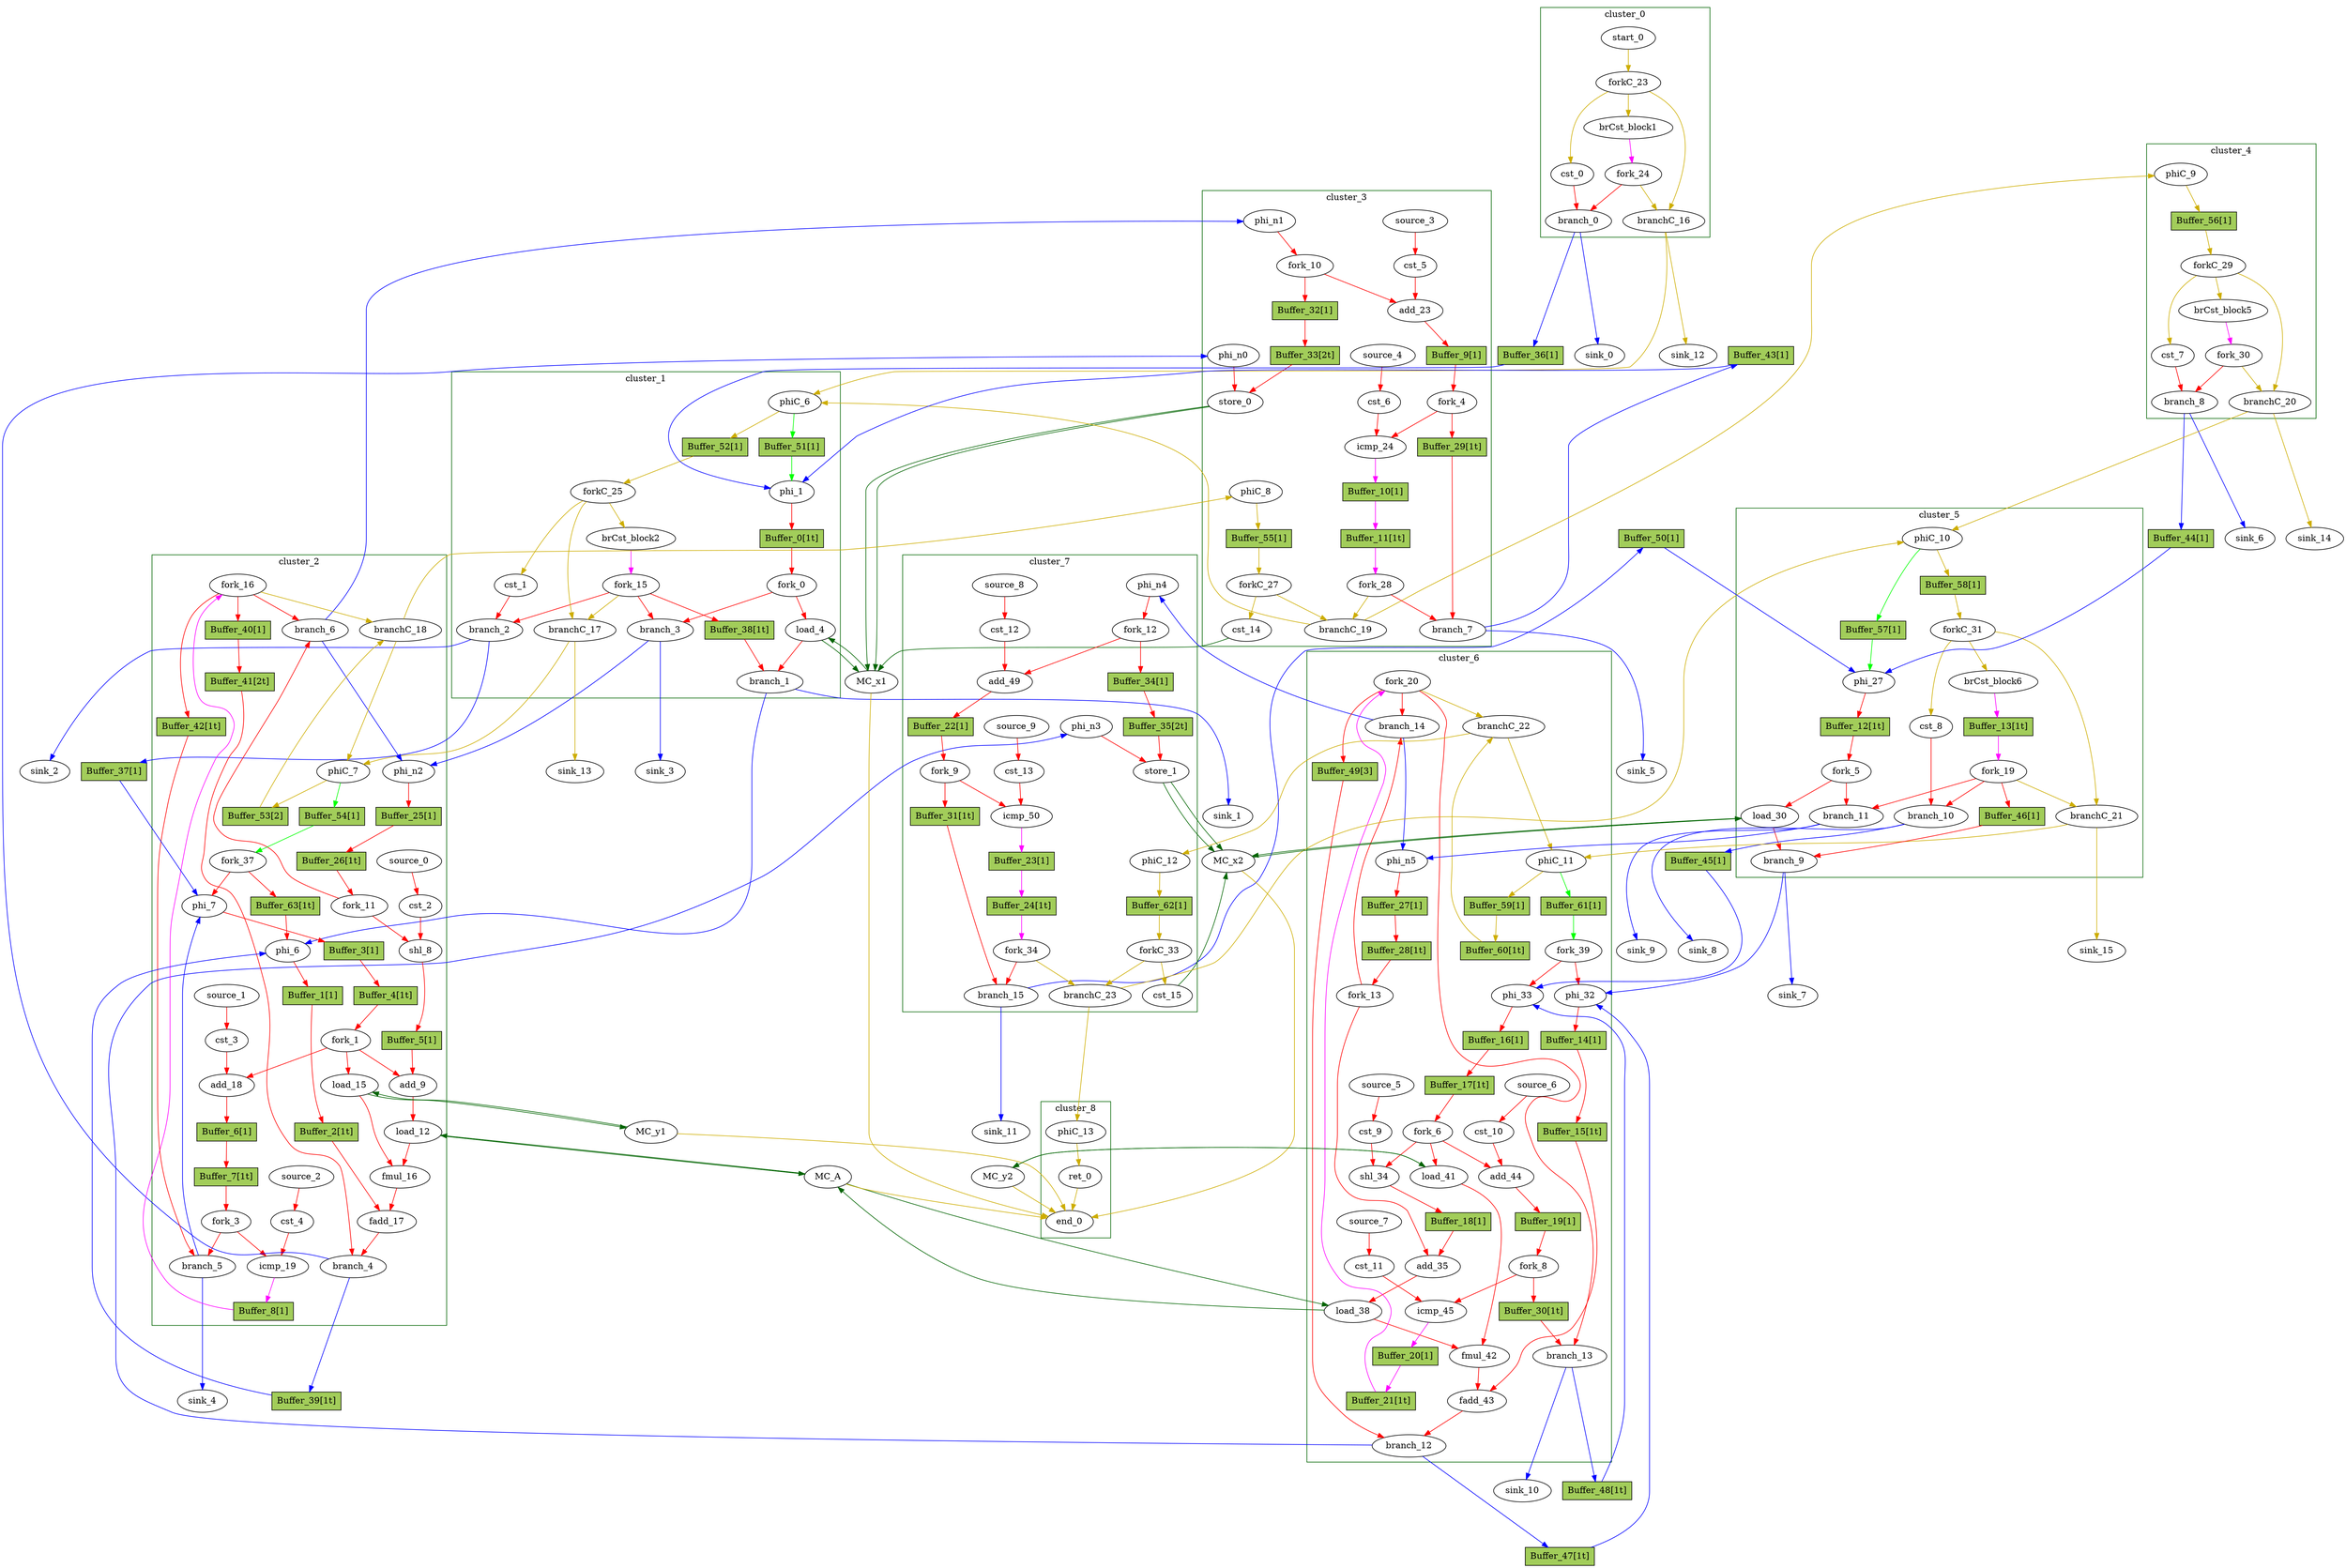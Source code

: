 Digraph G {
	splines=spline;
	subgraph cluster_cluster_4 {
	color = "darkgreen";
label = "cluster_4";
		"brCst_block5" [type="Constant", in="in1:1", out="out1:1", bbID=5, value="0x1"];
		"cst_7" [type="Constant", in="in1:1", out="out1:1", bbID=5, value="0x00000000"];
		"branch_8" [type="Branch", in="in1:1 in2?:1", out="out1+:1 out2-:1", bbID=5];
		"phiC_9" [type="Merge", in="in1:0 ", out="out1:0", bbID=5, delay=0.0];
		"forkC_29" [type="Fork", in="in1:0", out="out1:0 out2:0 out3:0 ", bbID=5];
		"branchC_20" [type="Branch", in="in1:0 in2?:1", out="out1+:0 out2-:0", bbID=5];
		"fork_30" [type="Fork", in="in1:1", out="out1:1 out2:1 ", bbID=5];
		"Buffer_56" [type="Buffer", in="in1:32", out="out1:32", bbID=3, slots=1, transparent=false, label="Buffer_56[1]", shape="box", style="filled", fillcolor="darkolivegreen3", height=0.4];
	}
	subgraph cluster_cluster_3 {
	color = "darkgreen";
label = "cluster_3";
		"store_0" [type="Operator", in="in1:32 in2:6 ", out="out1:32 out2:6 ", bbID=4, II=1, delay=0.672, latency=0, op="mc_store_op", portId=0];
		"cst_5" [type="Constant", in="in1:1", out="out1:1", bbID=4, value="0x00000001"];
		"add_23" [type="Operator", in="in1:6 in2:6 ", out="out1:6 ", bbID=4, II=1, delay=2.287, latency=0, op="add_op"];
		"cst_6" [type="Constant", in="in1:6", out="out1:6", bbID=4, value="0x00000020"];
		"icmp_24" [type="Operator", in="in1:6 in2:6 ", out="out1:1 ", bbID=4, II=1, delay=1.907, latency=0, op="icmp_ult_op"];
		"phi_n0" [type="Merge", in="in1:32 ", out="out1:32", bbID=4, delay=0.0];
		"phi_n1" [type="Merge", in="in1:6 ", out="out1:6", bbID=4, delay=0.0];
		"fork_4" [type="Fork", in="in1:6", out="out1:6 out2:6 ", bbID=4];
		"fork_10" [type="Fork", in="in1:6", out="out1:6 out2:6 ", bbID=4];
		"branch_7" [type="Branch", in="in1:6 in2?:1", out="out1+:6 out2-:6", bbID=4];
		"cst_14" [type="Constant", in="in1:1", out="out1:1", bbID=4, value="0x00000001"];
		"phiC_8" [type="Merge", in="in1:0 ", out="out1:0", bbID=4, delay=0.0];
		"forkC_27" [type="Fork", in="in1:0", out="out1:0 out2:0 ", bbID=4];
		"branchC_19" [type="Branch", in="in1:0 in2?:1", out="out1+:0 out2-:0", bbID=4];
		"fork_28" [type="Fork", in="in1:1", out="out1:1 out2:1 ", bbID=4];
		"source_3" [type="Source", out="out1:1", bbID=4];
		"source_4" [type="Source", out="out1:6", bbID=4];
		"Buffer_9" [type="Buffer", in="in1:32", out="out1:32", bbID=3, slots=1, transparent=false, label="Buffer_9[1]", shape="box", style="filled", fillcolor="darkolivegreen3", height=0.4];
		"Buffer_10" [type="Buffer", in="in1:32", out="out1:32", bbID=3, slots=1, transparent=false, label="Buffer_10[1]", shape="box", style="filled", fillcolor="darkolivegreen3", height=0.4];
		"Buffer_11" [type="Buffer", in="in1:32", out="out1:32", bbID=3, slots=1, transparent=true, label="Buffer_11[1t]", shape="box", style="filled", fillcolor="darkolivegreen3", height=0.4];
		"Buffer_29" [type="Buffer", in="in1:32", out="out1:32", bbID=3, slots=1, transparent=true, label="Buffer_29[1t]", shape="box", style="filled", fillcolor="darkolivegreen3", height=0.4];
		"Buffer_32" [type="Buffer", in="in1:32", out="out1:32", bbID=3, slots=1, transparent=false, label="Buffer_32[1]", shape="box", style="filled", fillcolor="darkolivegreen3", height=0.4];
		"Buffer_33" [type="Buffer", in="in1:32", out="out1:32", bbID=3, slots=2, transparent=true, label="Buffer_33[2t]", shape="box", style="filled", fillcolor="darkolivegreen3", height=0.4];
		"Buffer_55" [type="Buffer", in="in1:32", out="out1:32", bbID=3, slots=1, transparent=false, label="Buffer_55[1]", shape="box", style="filled", fillcolor="darkolivegreen3", height=0.4];
	}
	subgraph cluster_cluster_1 {
	color = "darkgreen";
label = "cluster_1";
		"phi_1" [type="Mux", in="in1?:1 in2:6 in3:6 ", out="out1:6", bbID=2, delay=1.397];
		"load_4" [type="Operator", in="in1:32 in2:6 ", out="out1:32 out2:6 ", bbID=2, II=1, delay=1.412, latency=2, op="mc_load_op", portId=0];
		"brCst_block2" [type="Constant", in="in1:1", out="out1:1", bbID=2, value="0x1"];
		"cst_1" [type="Constant", in="in1:1", out="out1:1", bbID=2, value="0x00000000"];
		"fork_0" [type="Fork", in="in1:6", out="out1:6 out2:6 ", bbID=2];
		"branch_1" [type="Branch", in="in1:32 in2?:1", out="out1+:32 out2-:32", bbID=2];
		"branch_2" [type="Branch", in="in1:1 in2?:1", out="out1+:1 out2-:1", bbID=2];
		"branch_3" [type="Branch", in="in1:6 in2?:1", out="out1+:6 out2-:6", bbID=2];
		"fork_15" [type="Fork", in="in1:1", out="out1:1 out2:1 out3:1 out4:1 ", bbID=2];
		"phiC_6" [type="CntrlMerge", in="in1:0 in2:0 ", out="out1:0 out2?:1", bbID=2, delay=0.0];
		"forkC_25" [type="Fork", in="in1:0", out="out1:0 out2:0 out3:0 ", bbID=2];
		"branchC_17" [type="Branch", in="in1:0 in2?:1", out="out1+:0 out2-:0", bbID=2];
		"Buffer_0" [type="Buffer", in="in1:32", out="out1:32", bbID=3, slots=1, transparent=true, label="Buffer_0[1t]", shape="box", style="filled", fillcolor="darkolivegreen3", height=0.4];
		"Buffer_38" [type="Buffer", in="in1:32", out="out1:32", bbID=3, slots=1, transparent=true, label="Buffer_38[1t]", shape="box", style="filled", fillcolor="darkolivegreen3", height=0.4];
		"Buffer_51" [type="Buffer", in="in1:32", out="out1:32", bbID=3, slots=1, transparent=false, label="Buffer_51[1]", shape="box", style="filled", fillcolor="darkolivegreen3", height=0.4];
		"Buffer_52" [type="Buffer", in="in1:32", out="out1:32", bbID=3, slots=1, transparent=false, label="Buffer_52[1]", shape="box", style="filled", fillcolor="darkolivegreen3", height=0.4];
	}
	subgraph cluster_cluster_6 {
	color = "darkgreen";
label = "cluster_6";
		"phi_32" [type="Mux", in="in1?:1 in2:32 in3:32 ", out="out1:32", bbID=7, delay=1.397];
		"phi_33" [type="Mux", in="in1?:1 in2:6 in3:6 ", out="out1:6", bbID=7, delay=1.397];
		"cst_9" [type="Constant", in="in1:3", out="out1:3", bbID=7, value="0x00000005"];
		"shl_34" [type="Operator", in="in1:11 in2:11 ", out="out1:11 ", bbID=7, II=1, delay=0.0, latency=0, op="shl_op"];
		"add_35" [type="Operator", in="in1:12 in2:12 ", out="out1:12 ", bbID=7, II=1, delay=2.287, latency=0, op="add_op"];
		"load_38" [type="Operator", in="in1:32 in2:12 ", out="out1:32 out2:12 ", bbID=7, II=1, delay=1.412, latency=2, op="mc_load_op", portId=1];
		"load_41" [type="Operator", in="in1:32 in2:6 ", out="out1:32 out2:6 ", bbID=7, II=1, delay=1.412, latency=2, op="mc_load_op", portId=0];
		"fmul_42" [type="Operator", in="in1:32 in2:32 ", out="out1:32 ", bbID=7, II=1, delay=0.0, latency=6, op="fmul_op"];
		"fadd_43" [type="Operator", in="in1:32 in2:32 ", out="out1:32 ", bbID=7, II=1, delay=0.0, latency=10, op="fadd_op"];
		"cst_10" [type="Constant", in="in1:1", out="out1:1", bbID=7, value="0x00000001"];
		"add_44" [type="Operator", in="in1:6 in2:6 ", out="out1:6 ", bbID=7, II=1, delay=2.287, latency=0, op="add_op"];
		"cst_11" [type="Constant", in="in1:6", out="out1:6", bbID=7, value="0x00000020"];
		"icmp_45" [type="Operator", in="in1:6 in2:6 ", out="out1:1 ", bbID=7, II=1, delay=1.907, latency=0, op="icmp_ult_op"];
		"phi_n5" [type="Merge", in="in1:6 in2:6 ", out="out1:6", bbID=7, delay=1.397];
		"fork_6" [type="Fork", in="in1:6", out="out1:6 out2:6 out3:6 ", bbID=7];
		"fork_8" [type="Fork", in="in1:6", out="out1:6 out2:6 ", bbID=7];
		"fork_13" [type="Fork", in="in1:6", out="out1:6 out2:6 ", bbID=7];
		"branch_12" [type="Branch", in="in1:32 in2?:1", out="out1+:32 out2-:32", bbID=7];
		"branch_13" [type="Branch", in="in1:6 in2?:1", out="out1+:6 out2-:6", bbID=7];
		"branch_14" [type="Branch", in="in1:6 in2?:1", out="out1+:6 out2-:6", bbID=7];
		"fork_20" [type="Fork", in="in1:1", out="out1:1 out2:1 out3:1 out4:1 ", bbID=7];
		"phiC_11" [type="CntrlMerge", in="in1:0 in2:0 ", out="out1:0 out2?:1", bbID=7, delay=0.0];
		"branchC_22" [type="Branch", in="in1:0 in2?:1", out="out1+:0 out2-:0", bbID=7];
		"source_5" [type="Source", out="out1:3", bbID=7];
		"source_6" [type="Source", out="out1:1", bbID=7];
		"source_7" [type="Source", out="out1:6", bbID=7];
		"fork_39" [type="Fork", in="in1:1", out="out1:1 out2:1 ", bbID=7];
		"Buffer_14" [type="Buffer", in="in1:32", out="out1:32", bbID=3, slots=1, transparent=false, label="Buffer_14[1]", shape="box", style="filled", fillcolor="darkolivegreen3", height=0.4];
		"Buffer_15" [type="Buffer", in="in1:32", out="out1:32", bbID=3, slots=1, transparent=true, label="Buffer_15[1t]", shape="box", style="filled", fillcolor="darkolivegreen3", height=0.4];
		"Buffer_16" [type="Buffer", in="in1:32", out="out1:32", bbID=3, slots=1, transparent=false, label="Buffer_16[1]", shape="box", style="filled", fillcolor="darkolivegreen3", height=0.4];
		"Buffer_17" [type="Buffer", in="in1:32", out="out1:32", bbID=3, slots=1, transparent=true, label="Buffer_17[1t]", shape="box", style="filled", fillcolor="darkolivegreen3", height=0.4];
		"Buffer_18" [type="Buffer", in="in1:32", out="out1:32", bbID=3, slots=1, transparent=false, label="Buffer_18[1]", shape="box", style="filled", fillcolor="darkolivegreen3", height=0.4];
		"Buffer_19" [type="Buffer", in="in1:32", out="out1:32", bbID=3, slots=1, transparent=false, label="Buffer_19[1]", shape="box", style="filled", fillcolor="darkolivegreen3", height=0.4];
		"Buffer_20" [type="Buffer", in="in1:32", out="out1:32", bbID=3, slots=1, transparent=false, label="Buffer_20[1]", shape="box", style="filled", fillcolor="darkolivegreen3", height=0.4];
		"Buffer_21" [type="Buffer", in="in1:32", out="out1:32", bbID=3, slots=1, transparent=true, label="Buffer_21[1t]", shape="box", style="filled", fillcolor="darkolivegreen3", height=0.4];
		"Buffer_27" [type="Buffer", in="in1:32", out="out1:32", bbID=3, slots=1, transparent=false, label="Buffer_27[1]", shape="box", style="filled", fillcolor="darkolivegreen3", height=0.4];
		"Buffer_28" [type="Buffer", in="in1:32", out="out1:32", bbID=3, slots=1, transparent=true, label="Buffer_28[1t]", shape="box", style="filled", fillcolor="darkolivegreen3", height=0.4];
		"Buffer_30" [type="Buffer", in="in1:32", out="out1:32", bbID=3, slots=1, transparent=true, label="Buffer_30[1t]", shape="box", style="filled", fillcolor="darkolivegreen3", height=0.4];
		"Buffer_49" [type="Buffer", in="in1:32", out="out1:32", bbID=3, slots=3, transparent=false, label="Buffer_49[3]", shape="box", style="filled", fillcolor="darkolivegreen3", height=0.4];
		"Buffer_59" [type="Buffer", in="in1:32", out="out1:32", bbID=3, slots=1, transparent=false, label="Buffer_59[1]", shape="box", style="filled", fillcolor="darkolivegreen3", height=0.4];
		"Buffer_60" [type="Buffer", in="in1:32", out="out1:32", bbID=3, slots=1, transparent=true, label="Buffer_60[1t]", shape="box", style="filled", fillcolor="darkolivegreen3", height=0.4];
		"Buffer_61" [type="Buffer", in="in1:32", out="out1:32", bbID=3, slots=1, transparent=false, label="Buffer_61[1]", shape="box", style="filled", fillcolor="darkolivegreen3", height=0.4];
	}
	subgraph cluster_cluster_8 {
	color = "darkgreen";
label = "cluster_8";
		"ret_0" [type="Operator", in="in1:0 ", out="out1:0 ", bbID=9, II=1, delay=0.0, latency=0, op="ret_op"];
		"end_0" [type="Exit", in="in1:0*e in2:0*e in3:0*e in4:0*e in5:0*e in6:0 ", out="out1:0", bbID=0];
		"phiC_13" [type="Merge", in="in1:0 ", out="out1:0", bbID=9, delay=0.0];
	}
	subgraph cluster_cluster_0 {
	color = "darkgreen";
label = "cluster_0";
		"brCst_block1" [type="Constant", in="in1:1", out="out1:1", bbID=1, value="0x1"];
		"cst_0" [type="Constant", in="in1:1", out="out1:1", bbID=1, value="0x00000000"];
		"branch_0" [type="Branch", in="in1:1 in2?:1", out="out1+:1 out2-:1", bbID=1];
		"start_0" [type="Entry", in="in1:0", out="out1:0", bbID=1, control="true"];
		"forkC_23" [type="Fork", in="in1:0", out="out1:0 out2:0 out3:0 ", bbID=1];
		"branchC_16" [type="Branch", in="in1:0 in2?:1", out="out1+:0 out2-:0", bbID=1];
		"fork_24" [type="Fork", in="in1:1", out="out1:1 out2:1 ", bbID=1];
	}
	subgraph cluster_cluster_5 {
	color = "darkgreen";
label = "cluster_5";
		"phi_27" [type="Mux", in="in1?:1 in2:6 in3:6 ", out="out1:6", bbID=6, delay=1.397];
		"load_30" [type="Operator", in="in1:32 in2:6 ", out="out1:32 out2:6 ", bbID=6, II=1, delay=1.412, latency=2, op="mc_load_op", portId=0];
		"brCst_block6" [type="Constant", in="in1:1", out="out1:1", bbID=6, value="0x1"];
		"cst_8" [type="Constant", in="in1:1", out="out1:1", bbID=6, value="0x00000000"];
		"fork_5" [type="Fork", in="in1:6", out="out1:6 out2:6 ", bbID=6];
		"branch_9" [type="Branch", in="in1:32 in2?:1", out="out1+:32 out2-:32", bbID=6];
		"branch_10" [type="Branch", in="in1:1 in2?:1", out="out1+:1 out2-:1", bbID=6];
		"branch_11" [type="Branch", in="in1:6 in2?:1", out="out1+:6 out2-:6", bbID=6];
		"fork_19" [type="Fork", in="in1:1", out="out1:1 out2:1 out3:1 out4:1 ", bbID=6];
		"phiC_10" [type="CntrlMerge", in="in1:0 in2:0 ", out="out1:0 out2?:1", bbID=6, delay=0.0];
		"forkC_31" [type="Fork", in="in1:0", out="out1:0 out2:0 out3:0 ", bbID=6];
		"branchC_21" [type="Branch", in="in1:0 in2?:1", out="out1+:0 out2-:0", bbID=6];
		"Buffer_12" [type="Buffer", in="in1:32", out="out1:32", bbID=3, slots=1, transparent=true, label="Buffer_12[1t]", shape="box", style="filled", fillcolor="darkolivegreen3", height=0.4];
		"Buffer_13" [type="Buffer", in="in1:32", out="out1:32", bbID=3, slots=1, transparent=true, label="Buffer_13[1t]", shape="box", style="filled", fillcolor="darkolivegreen3", height=0.4];
		"Buffer_46" [type="Buffer", in="in1:32", out="out1:32", bbID=3, slots=1, transparent=false, label="Buffer_46[1]", shape="box", style="filled", fillcolor="darkolivegreen3", height=0.4];
		"Buffer_57" [type="Buffer", in="in1:32", out="out1:32", bbID=3, slots=1, transparent=false, label="Buffer_57[1]", shape="box", style="filled", fillcolor="darkolivegreen3", height=0.4];
		"Buffer_58" [type="Buffer", in="in1:32", out="out1:32", bbID=3, slots=1, transparent=false, label="Buffer_58[1]", shape="box", style="filled", fillcolor="darkolivegreen3", height=0.4];
	}
	subgraph cluster_cluster_7 {
	color = "darkgreen";
label = "cluster_7";
		"store_1" [type="Operator", in="in1:32 in2:6 ", out="out1:32 out2:6 ", bbID=8, II=1, delay=0.672, latency=0, op="mc_store_op", portId=0];
		"cst_12" [type="Constant", in="in1:1", out="out1:1", bbID=8, value="0x00000001"];
		"add_49" [type="Operator", in="in1:6 in2:6 ", out="out1:6 ", bbID=8, II=1, delay=2.287, latency=0, op="add_op"];
		"cst_13" [type="Constant", in="in1:6", out="out1:6", bbID=8, value="0x00000020"];
		"icmp_50" [type="Operator", in="in1:6 in2:6 ", out="out1:1 ", bbID=8, II=1, delay=1.907, latency=0, op="icmp_ult_op"];
		"phi_n3" [type="Merge", in="in1:32 ", out="out1:32", bbID=8, delay=0.0];
		"phi_n4" [type="Merge", in="in1:6 ", out="out1:6", bbID=8, delay=0.0];
		"fork_9" [type="Fork", in="in1:6", out="out1:6 out2:6 ", bbID=8];
		"fork_12" [type="Fork", in="in1:6", out="out1:6 out2:6 ", bbID=8];
		"branch_15" [type="Branch", in="in1:6 in2?:1", out="out1+:6 out2-:6", bbID=8];
		"cst_15" [type="Constant", in="in1:1", out="out1:1", bbID=8, value="0x00000001"];
		"phiC_12" [type="Merge", in="in1:0 ", out="out1:0", bbID=8, delay=0.0];
		"forkC_33" [type="Fork", in="in1:0", out="out1:0 out2:0 ", bbID=8];
		"branchC_23" [type="Branch", in="in1:0 in2?:1", out="out1+:0 out2-:0", bbID=8];
		"fork_34" [type="Fork", in="in1:1", out="out1:1 out2:1 ", bbID=8];
		"source_8" [type="Source", out="out1:1", bbID=8];
		"source_9" [type="Source", out="out1:6", bbID=8];
		"Buffer_22" [type="Buffer", in="in1:32", out="out1:32", bbID=3, slots=1, transparent=false, label="Buffer_22[1]", shape="box", style="filled", fillcolor="darkolivegreen3", height=0.4];
		"Buffer_23" [type="Buffer", in="in1:32", out="out1:32", bbID=3, slots=1, transparent=false, label="Buffer_23[1]", shape="box", style="filled", fillcolor="darkolivegreen3", height=0.4];
		"Buffer_24" [type="Buffer", in="in1:32", out="out1:32", bbID=3, slots=1, transparent=true, label="Buffer_24[1t]", shape="box", style="filled", fillcolor="darkolivegreen3", height=0.4];
		"Buffer_31" [type="Buffer", in="in1:32", out="out1:32", bbID=3, slots=1, transparent=true, label="Buffer_31[1t]", shape="box", style="filled", fillcolor="darkolivegreen3", height=0.4];
		"Buffer_34" [type="Buffer", in="in1:32", out="out1:32", bbID=3, slots=1, transparent=false, label="Buffer_34[1]", shape="box", style="filled", fillcolor="darkolivegreen3", height=0.4];
		"Buffer_35" [type="Buffer", in="in1:32", out="out1:32", bbID=3, slots=2, transparent=true, label="Buffer_35[2t]", shape="box", style="filled", fillcolor="darkolivegreen3", height=0.4];
		"Buffer_62" [type="Buffer", in="in1:32", out="out1:32", bbID=3, slots=1, transparent=false, label="Buffer_62[1]", shape="box", style="filled", fillcolor="darkolivegreen3", height=0.4];
	}
	subgraph cluster_cluster_2 {
	color = "darkgreen";
label = "cluster_2";
		"phi_6" [type="Mux", in="in1?:1 in2:32 in3:32 ", out="out1:32", bbID=3, delay=1.397];
		"phi_7" [type="Mux", in="in1?:1 in2:6 in3:6 ", out="out1:6", bbID=3, delay=1.397];
		"cst_2" [type="Constant", in="in1:3", out="out1:3", bbID=3, value="0x00000005"];
		"shl_8" [type="Operator", in="in1:11 in2:11 ", out="out1:11 ", bbID=3, II=1, delay=0.0, latency=0, op="shl_op"];
		"add_9" [type="Operator", in="in1:12 in2:12 ", out="out1:12 ", bbID=3, II=1, delay=2.287, latency=0, op="add_op"];
		"load_12" [type="Operator", in="in1:32 in2:12 ", out="out1:32 out2:12 ", bbID=3, II=1, delay=1.412, latency=2, op="mc_load_op", portId=0];
		"load_15" [type="Operator", in="in1:32 in2:6 ", out="out1:32 out2:6 ", bbID=3, II=1, delay=1.412, latency=2, op="mc_load_op", portId=0];
		"fmul_16" [type="Operator", in="in1:32 in2:32 ", out="out1:32 ", bbID=3, II=1, delay=0.0, latency=6, op="fmul_op"];
		"fadd_17" [type="Operator", in="in1:32 in2:32 ", out="out1:32 ", bbID=3, II=1, delay=0.0, latency=10, op="fadd_op"];
		"cst_3" [type="Constant", in="in1:1", out="out1:1", bbID=3, value="0x00000001"];
		"add_18" [type="Operator", in="in1:6 in2:6 ", out="out1:6 ", bbID=3, II=1, delay=2.287, latency=0, op="add_op"];
		"cst_4" [type="Constant", in="in1:6", out="out1:6", bbID=3, value="0x00000020"];
		"icmp_19" [type="Operator", in="in1:6 in2:6 ", out="out1:1 ", bbID=3, II=1, delay=1.907, latency=0, op="icmp_ult_op"];
		"phi_n2" [type="Merge", in="in1:6 in2:6 ", out="out1:6", bbID=3, delay=1.397];
		"fork_1" [type="Fork", in="in1:6", out="out1:6 out2:6 out3:6 ", bbID=3];
		"fork_3" [type="Fork", in="in1:6", out="out1:6 out2:6 ", bbID=3];
		"fork_11" [type="Fork", in="in1:6", out="out1:6 out2:6 ", bbID=3];
		"branch_4" [type="Branch", in="in1:32 in2?:1", out="out1+:32 out2-:32", bbID=3];
		"branch_5" [type="Branch", in="in1:6 in2?:1", out="out1+:6 out2-:6", bbID=3];
		"branch_6" [type="Branch", in="in1:6 in2?:1", out="out1+:6 out2-:6", bbID=3];
		"fork_16" [type="Fork", in="in1:1", out="out1:1 out2:1 out3:1 out4:1 ", bbID=3];
		"phiC_7" [type="CntrlMerge", in="in1:0 in2:0 ", out="out1:0 out2?:1", bbID=3, delay=0.0];
		"branchC_18" [type="Branch", in="in1:0 in2?:1", out="out1+:0 out2-:0", bbID=3];
		"source_0" [type="Source", out="out1:3", bbID=3];
		"source_1" [type="Source", out="out1:1", bbID=3];
		"source_2" [type="Source", out="out1:6", bbID=3];
		"fork_37" [type="Fork", in="in1:1", out="out1:1 out2:1 ", bbID=3];
		"Buffer_1" [type="Buffer", in="in1:32", out="out1:32", bbID=3, slots=1, transparent=false, label="Buffer_1[1]", shape="box", style="filled", fillcolor="darkolivegreen3", height=0.4];
		"Buffer_2" [type="Buffer", in="in1:32", out="out1:32", bbID=3, slots=1, transparent=true, label="Buffer_2[1t]", shape="box", style="filled", fillcolor="darkolivegreen3", height=0.4];
		"Buffer_3" [type="Buffer", in="in1:32", out="out1:32", bbID=3, slots=1, transparent=false, label="Buffer_3[1]", shape="box", style="filled", fillcolor="darkolivegreen3", height=0.4];
		"Buffer_4" [type="Buffer", in="in1:32", out="out1:32", bbID=3, slots=1, transparent=true, label="Buffer_4[1t]", shape="box", style="filled", fillcolor="darkolivegreen3", height=0.4];
		"Buffer_5" [type="Buffer", in="in1:32", out="out1:32", bbID=3, slots=1, transparent=false, label="Buffer_5[1]", shape="box", style="filled", fillcolor="darkolivegreen3", height=0.4];
		"Buffer_6" [type="Buffer", in="in1:32", out="out1:32", bbID=3, slots=1, transparent=false, label="Buffer_6[1]", shape="box", style="filled", fillcolor="darkolivegreen3", height=0.4];
		"Buffer_7" [type="Buffer", in="in1:32", out="out1:32", bbID=3, slots=1, transparent=true, label="Buffer_7[1t]", shape="box", style="filled", fillcolor="darkolivegreen3", height=0.4];
		"Buffer_8" [type="Buffer", in="in1:32", out="out1:32", bbID=3, slots=1, transparent=false, label="Buffer_8[1]", shape="box", style="filled", fillcolor="darkolivegreen3", height=0.4];
		"Buffer_25" [type="Buffer", in="in1:32", out="out1:32", bbID=3, slots=1, transparent=false, label="Buffer_25[1]", shape="box", style="filled", fillcolor="darkolivegreen3", height=0.4];
		"Buffer_26" [type="Buffer", in="in1:32", out="out1:32", bbID=3, slots=1, transparent=true, label="Buffer_26[1t]", shape="box", style="filled", fillcolor="darkolivegreen3", height=0.4];
		"Buffer_40" [type="Buffer", in="in1:32", out="out1:32", bbID=3, slots=1, transparent=false, label="Buffer_40[1]", shape="box", style="filled", fillcolor="darkolivegreen3", height=0.4];
		"Buffer_41" [type="Buffer", in="in1:32", out="out1:32", bbID=3, slots=2, transparent=true, label="Buffer_41[2t]", shape="box", style="filled", fillcolor="darkolivegreen3", height=0.4];
		"Buffer_42" [type="Buffer", in="in1:32", out="out1:32", bbID=3, slots=1, transparent=true, label="Buffer_42[1t]", shape="box", style="filled", fillcolor="darkolivegreen3", height=0.4];
		"Buffer_53" [type="Buffer", in="in1:32", out="out1:32", bbID=3, slots=2, transparent=false, label="Buffer_53[2]", shape="box", style="filled", fillcolor="darkolivegreen3", height=0.4];
		"Buffer_54" [type="Buffer", in="in1:32", out="out1:32", bbID=3, slots=1, transparent=false, label="Buffer_54[1]", shape="box", style="filled", fillcolor="darkolivegreen3", height=0.4];
		"Buffer_63" [type="Buffer", in="in1:32", out="out1:32", bbID=3, slots=1, transparent=true, label="Buffer_63[1t]", shape="box", style="filled", fillcolor="darkolivegreen3", height=0.4];
	}
		"MC_x1" [type="MC", in="in1:32*c0 in2:6*l0a in3:6*s0a in4:32*s0d ", out="out1:32*l0d out2:0*e ", bbID=0, bbcount=1, ldcount=1, memory="x1", stcount=1];
		"MC_A" [type="MC", in="in1:12*l0a in2:12*l1a ", out="out1:32*l0d out2:32*l1d out3:0*e ", bbID=0, bbcount=0, ldcount=2, memory="A", stcount=0];
		"MC_y1" [type="MC", in="in1:6*l0a ", out="out1:32*l0d out2:0*e ", bbID=0, bbcount=0, ldcount=1, memory="y1", stcount=0];
		"MC_x2" [type="MC", in="in1:32*c0 in2:6*l0a in3:6*s0a in4:32*s0d ", out="out1:32*l0d out2:0*e ", bbID=0, bbcount=1, ldcount=1, memory="x2", stcount=1];
		"MC_y2" [type="MC", in="in1:6*l0a ", out="out1:32*l0d out2:0*e ", bbID=0, bbcount=0, ldcount=1, memory="y2", stcount=0];
		"sink_0" [type="Sink", in="in1:1", bbID=0];
		"sink_1" [type="Sink", in="in1:32", bbID=0];
		"sink_2" [type="Sink", in="in1:1", bbID=0];
		"sink_3" [type="Sink", in="in1:6", bbID=0];
		"sink_4" [type="Sink", in="in1:6", bbID=0];
		"sink_5" [type="Sink", in="in1:6", bbID=0];
		"sink_6" [type="Sink", in="in1:1", bbID=0];
		"sink_7" [type="Sink", in="in1:32", bbID=0];
		"sink_8" [type="Sink", in="in1:1", bbID=0];
		"sink_9" [type="Sink", in="in1:6", bbID=0];
		"sink_10" [type="Sink", in="in1:6", bbID=0];
		"sink_11" [type="Sink", in="in1:6", bbID=0];
		"sink_12" [type="Sink", in="in1:0", bbID=0];
		"sink_13" [type="Sink", in="in1:0", bbID=0];
		"sink_14" [type="Sink", in="in1:0", bbID=0];
		"sink_15" [type="Sink", in="in1:0", bbID=0];
		"Buffer_36" [type="Buffer", in="in1:32", out="out1:32", bbID=3, slots=1, transparent=false, label="Buffer_36[1]", shape="box", style="filled", fillcolor="darkolivegreen3", height=0.4];
		"Buffer_37" [type="Buffer", in="in1:32", out="out1:32", bbID=3, slots=1, transparent=false, label="Buffer_37[1]", shape="box", style="filled", fillcolor="darkolivegreen3", height=0.4];
		"Buffer_39" [type="Buffer", in="in1:32", out="out1:32", bbID=3, slots=1, transparent=true, label="Buffer_39[1t]", shape="box", style="filled", fillcolor="darkolivegreen3", height=0.4];
		"Buffer_43" [type="Buffer", in="in1:32", out="out1:32", bbID=3, slots=1, transparent=false, label="Buffer_43[1]", shape="box", style="filled", fillcolor="darkolivegreen3", height=0.4];
		"Buffer_44" [type="Buffer", in="in1:32", out="out1:32", bbID=3, slots=1, transparent=false, label="Buffer_44[1]", shape="box", style="filled", fillcolor="darkolivegreen3", height=0.4];
		"Buffer_45" [type="Buffer", in="in1:32", out="out1:32", bbID=3, slots=1, transparent=false, label="Buffer_45[1]", shape="box", style="filled", fillcolor="darkolivegreen3", height=0.4];
		"Buffer_47" [type="Buffer", in="in1:32", out="out1:32", bbID=3, slots=1, transparent=true, label="Buffer_47[1t]", shape="box", style="filled", fillcolor="darkolivegreen3", height=0.4];
		"Buffer_48" [type="Buffer", in="in1:32", out="out1:32", bbID=3, slots=1, transparent=true, label="Buffer_48[1t]", shape="box", style="filled", fillcolor="darkolivegreen3", height=0.4];
		"Buffer_50" [type="Buffer", in="in1:32", out="out1:32", bbID=3, slots=1, transparent=false, label="Buffer_50[1]", shape="box", style="filled", fillcolor="darkolivegreen3", height=0.4];
		"brCst_block1" -> "fork_24" [color = "magenta", from = "out1", to = "in1"];
		"cst_0" -> "branch_0" [color = "red", from = "out1", to = "in1"];
		"phi_1" -> "Buffer_0" [color = "red", from = "out1", to = "in1"];
		"load_4" -> "branch_1" [color = "red", from = "out1", to = "in1"];
		"load_4" -> "MC_x1" [color = "darkgreen", mem_address = "true", from = "out2", to = "in2"];
		"brCst_block2" -> "fork_15" [color = "magenta", from = "out1", to = "in1"];
		"phi_6" -> "Buffer_1" [color = "red", from = "out1", to = "in1"];
		"cst_1" -> "branch_2" [color = "red", from = "out1", to = "in1"];
		"phi_7" -> "Buffer_3" [color = "red", from = "out1", to = "in1"];
		"cst_2" -> "shl_8" [color = "red", from = "out1", to = "in2"];
		"shl_8" -> "Buffer_5" [color = "red", from = "out1", to = "in1"];
		"add_9" -> "load_12" [color = "red", from = "out1", to = "in2"];
		"load_12" -> "fmul_16" [color = "red", from = "out1", to = "in1"];
		"load_12" -> "MC_A" [color = "darkgreen", mem_address = "true", from = "out2", to = "in1"];
		"load_15" -> "fmul_16" [color = "red", from = "out1", to = "in2"];
		"load_15" -> "MC_y1" [color = "darkgreen", mem_address = "true", from = "out2", to = "in1"];
		"fmul_16" -> "fadd_17" [color = "red", from = "out1", to = "in2"];
		"fadd_17" -> "branch_4" [color = "red", from = "out1", to = "in1"];
		"cst_3" -> "add_18" [color = "red", from = "out1", to = "in2"];
		"add_18" -> "Buffer_6" [color = "red", from = "out1", to = "in1"];
		"cst_4" -> "icmp_19" [color = "red", from = "out1", to = "in2"];
		"icmp_19" -> "Buffer_8" [color = "magenta", from = "out1", to = "in1"];
		"store_0" -> "MC_x1" [color = "darkgreen", mem_address = "true", from = "out2", to = "in3"];
		"store_0" -> "MC_x1" [color = "darkgreen", mem_address = "false", from = "out1", to = "in4"];
		"cst_5" -> "add_23" [color = "red", from = "out1", to = "in2"];
		"add_23" -> "Buffer_9" [color = "red", from = "out1", to = "in1"];
		"cst_6" -> "icmp_24" [color = "red", from = "out1", to = "in2"];
		"icmp_24" -> "Buffer_10" [color = "magenta", from = "out1", to = "in1"];
		"brCst_block5" -> "fork_30" [color = "magenta", from = "out1", to = "in1"];
		"cst_7" -> "branch_8" [color = "red", from = "out1", to = "in1"];
		"phi_27" -> "Buffer_12" [color = "red", from = "out1", to = "in1"];
		"load_30" -> "branch_9" [color = "red", from = "out1", to = "in1"];
		"load_30" -> "MC_x2" [color = "darkgreen", mem_address = "true", from = "out2", to = "in2"];
		"brCst_block6" -> "Buffer_13" [color = "magenta", from = "out1", to = "in1"];
		"phi_32" -> "Buffer_14" [color = "red", from = "out1", to = "in1"];
		"cst_8" -> "branch_10" [color = "red", from = "out1", to = "in1"];
		"phi_33" -> "Buffer_16" [color = "red", from = "out1", to = "in1"];
		"cst_9" -> "shl_34" [color = "red", from = "out1", to = "in2"];
		"shl_34" -> "Buffer_18" [color = "red", from = "out1", to = "in1"];
		"add_35" -> "load_38" [color = "red", from = "out1", to = "in2"];
		"load_38" -> "fmul_42" [color = "red", from = "out1", to = "in1"];
		"load_38" -> "MC_A" [color = "darkgreen", mem_address = "true", from = "out2", to = "in2"];
		"load_41" -> "fmul_42" [color = "red", from = "out1", to = "in2"];
		"load_41" -> "MC_y2" [color = "darkgreen", mem_address = "true", from = "out2", to = "in1"];
		"fmul_42" -> "fadd_43" [color = "red", from = "out1", to = "in2"];
		"fadd_43" -> "branch_12" [color = "red", from = "out1", to = "in1"];
		"cst_10" -> "add_44" [color = "red", from = "out1", to = "in2"];
		"add_44" -> "Buffer_19" [color = "red", from = "out1", to = "in1"];
		"cst_11" -> "icmp_45" [color = "red", from = "out1", to = "in2"];
		"icmp_45" -> "Buffer_20" [color = "magenta", from = "out1", to = "in1"];
		"store_1" -> "MC_x2" [color = "darkgreen", mem_address = "true", from = "out2", to = "in3"];
		"store_1" -> "MC_x2" [color = "darkgreen", mem_address = "false", from = "out1", to = "in4"];
		"cst_12" -> "add_49" [color = "red", from = "out1", to = "in2"];
		"add_49" -> "Buffer_22" [color = "red", from = "out1", to = "in1"];
		"cst_13" -> "icmp_50" [color = "red", from = "out1", to = "in2"];
		"icmp_50" -> "Buffer_23" [color = "magenta", from = "out1", to = "in1"];
		"ret_0" -> "end_0" [color = "gold3", from = "out1", to = "in6"];
		"phi_n0" -> "store_0" [color = "red", from = "out1", to = "in1"];
		"phi_n1" -> "fork_10" [color = "red", from = "out1", to = "in1"];
		"phi_n2" -> "Buffer_25" [color = "red", from = "out1", to = "in1"];
		"phi_n3" -> "store_1" [color = "red", from = "out1", to = "in1"];
		"phi_n4" -> "fork_12" [color = "red", from = "out1", to = "in1"];
		"phi_n5" -> "Buffer_27" [color = "red", from = "out1", to = "in1"];
		"fork_0" -> "load_4" [color = "red", from = "out1", to = "in2"];
		"fork_0" -> "branch_3" [color = "red", from = "out2", to = "in1"];
		"fork_1" -> "add_9" [color = "red", from = "out1", to = "in2"];
		"fork_1" -> "load_15" [color = "red", from = "out3", to = "in2"];
		"fork_1" -> "add_18" [color = "red", from = "out2", to = "in1"];
		"fork_3" -> "icmp_19" [color = "red", from = "out1", to = "in1"];
		"fork_3" -> "branch_5" [color = "red", from = "out2", to = "in1"];
		"fork_4" -> "icmp_24" [color = "red", from = "out1", to = "in1"];
		"fork_4" -> "Buffer_29" [color = "red", from = "out2", to = "in1"];
		"fork_5" -> "load_30" [color = "red", from = "out1", to = "in2"];
		"fork_5" -> "branch_11" [color = "red", from = "out2", to = "in1"];
		"fork_6" -> "shl_34" [color = "red", from = "out1", to = "in1"];
		"fork_6" -> "load_41" [color = "red", from = "out3", to = "in2"];
		"fork_6" -> "add_44" [color = "red", from = "out2", to = "in1"];
		"fork_8" -> "icmp_45" [color = "red", from = "out1", to = "in1"];
		"fork_8" -> "Buffer_30" [color = "red", from = "out2", to = "in1"];
		"fork_9" -> "icmp_50" [color = "red", from = "out1", to = "in1"];
		"fork_9" -> "Buffer_31" [color = "red", from = "out2", to = "in1"];
		"fork_10" -> "add_23" [color = "red", from = "out2", to = "in1"];
		"fork_10" -> "Buffer_32" [color = "red", from = "out1", to = "in1"];
		"fork_11" -> "shl_8" [color = "red", from = "out1", to = "in1"];
		"fork_11" -> "branch_6" [color = "red", from = "out2", to = "in1"];
		"fork_12" -> "add_49" [color = "red", from = "out2", to = "in1"];
		"fork_12" -> "Buffer_34" [color = "red", from = "out1", to = "in1"];
		"fork_13" -> "add_35" [color = "red", from = "out1", to = "in2"];
		"fork_13" -> "branch_14" [color = "red", from = "out2", to = "in1"];
		"branch_0" -> "sink_0" [color = "blue", from = "out2", to = "in1", minlen = 3];
		"branch_0" -> "Buffer_36" [color = "blue", from = "out1", to = "in1", minlen = 3];
		"branch_1" -> "phi_6" [color = "blue", from = "out1", to = "in2", minlen = 3];
		"branch_1" -> "sink_1" [color = "blue", from = "out2", to = "in1", minlen = 3];
		"branch_2" -> "sink_2" [color = "blue", from = "out2", to = "in1", minlen = 3];
		"branch_2" -> "Buffer_37" [color = "blue", from = "out1", to = "in1", minlen = 3];
		"branch_3" -> "phi_n2" [color = "blue", from = "out1", to = "in1", minlen = 3];
		"branch_3" -> "sink_3" [color = "blue", from = "out2", to = "in1", minlen = 3];
		"fork_15" -> "branch_2" [color = "red", from = "out2", to = "in2"];
		"fork_15" -> "branch_3" [color = "red", from = "out1", to = "in2"];
		"fork_15" -> "branchC_17" [color = "gold3", from = "out4", to = "in2"];
		"fork_15" -> "Buffer_38" [color = "red", from = "out3", to = "in1"];
		"branch_4" -> "phi_n0" [color = "blue", from = "out2", to = "in1", minlen = 3];
		"branch_4" -> "Buffer_39" [color = "blue", from = "out1", to = "in1", minlen = 3];
		"branch_5" -> "phi_7" [color = "blue", from = "out1", to = "in3", minlen = 3];
		"branch_5" -> "sink_4" [color = "blue", from = "out2", to = "in1", minlen = 3];
		"branch_6" -> "phi_n1" [color = "blue", from = "out2", to = "in1", minlen = 3];
		"branch_6" -> "phi_n2" [color = "blue", from = "out1", to = "in2", minlen = 3];
		"fork_16" -> "branch_6" [color = "red", from = "out1", to = "in2"];
		"fork_16" -> "branchC_18" [color = "gold3", from = "out4", to = "in2"];
		"fork_16" -> "Buffer_40" [color = "red", from = "out3", to = "in1"];
		"fork_16" -> "Buffer_42" [color = "red", from = "out2", to = "in1"];
		"branch_7" -> "sink_5" [color = "blue", from = "out2", to = "in1", minlen = 3];
		"branch_7" -> "Buffer_43" [color = "blue", from = "out1", to = "in1", minlen = 3];
		"branch_8" -> "sink_6" [color = "blue", from = "out2", to = "in1", minlen = 3];
		"branch_8" -> "Buffer_44" [color = "blue", from = "out1", to = "in1", minlen = 3];
		"branch_9" -> "phi_32" [color = "blue", from = "out1", to = "in2", minlen = 3];
		"branch_9" -> "sink_7" [color = "blue", from = "out2", to = "in1", minlen = 3];
		"branch_10" -> "sink_8" [color = "blue", from = "out2", to = "in1", minlen = 3];
		"branch_10" -> "Buffer_45" [color = "blue", from = "out1", to = "in1", minlen = 3];
		"branch_11" -> "phi_n5" [color = "blue", from = "out1", to = "in1", minlen = 3];
		"branch_11" -> "sink_9" [color = "blue", from = "out2", to = "in1", minlen = 3];
		"fork_19" -> "branch_10" [color = "red", from = "out2", to = "in2"];
		"fork_19" -> "branch_11" [color = "red", from = "out1", to = "in2"];
		"fork_19" -> "branchC_21" [color = "gold3", from = "out4", to = "in2"];
		"fork_19" -> "Buffer_46" [color = "red", from = "out3", to = "in1"];
		"branch_12" -> "phi_n3" [color = "blue", from = "out2", to = "in1", minlen = 3];
		"branch_12" -> "Buffer_47" [color = "blue", from = "out1", to = "in1", minlen = 3];
		"branch_13" -> "sink_10" [color = "blue", from = "out2", to = "in1", minlen = 3];
		"branch_13" -> "Buffer_48" [color = "blue", from = "out1", to = "in1", minlen = 3];
		"branch_14" -> "phi_n4" [color = "blue", from = "out2", to = "in1", minlen = 3];
		"branch_14" -> "phi_n5" [color = "blue", from = "out1", to = "in2", minlen = 3];
		"fork_20" -> "branch_13" [color = "red", from = "out2", to = "in2"];
		"fork_20" -> "branch_14" [color = "red", from = "out1", to = "in2"];
		"fork_20" -> "branchC_22" [color = "gold3", from = "out4", to = "in2"];
		"fork_20" -> "Buffer_49" [color = "red", from = "out3", to = "in1"];
		"branch_15" -> "sink_11" [color = "blue", from = "out2", to = "in1", minlen = 3];
		"branch_15" -> "Buffer_50" [color = "blue", from = "out1", to = "in1", minlen = 3];
		"MC_x1" -> "load_4" [color = "darkgreen", mem_address = "false", from = "out1", to = "in1"];
		"MC_x1" -> "end_0" [color = "gold3", from = "out2", to = "in1"];
		"MC_A" -> "load_12" [color = "darkgreen", mem_address = "false", from = "out1", to = "in1"];
		"MC_A" -> "load_38" [color = "darkgreen", mem_address = "false", from = "out2", to = "in1"];
		"MC_A" -> "end_0" [color = "gold3", from = "out3", to = "in2"];
		"MC_y1" -> "load_15" [color = "darkgreen", mem_address = "false", from = "out1", to = "in1"];
		"MC_y1" -> "end_0" [color = "gold3", from = "out2", to = "in3"];
		"cst_14" -> "MC_x1" [color = "darkgreen", from = "out1", to = "in1"];
		"MC_x2" -> "load_30" [color = "darkgreen", mem_address = "false", from = "out1", to = "in1"];
		"MC_x2" -> "end_0" [color = "gold3", from = "out2", to = "in4"];
		"MC_y2" -> "load_41" [color = "darkgreen", mem_address = "false", from = "out1", to = "in1"];
		"MC_y2" -> "end_0" [color = "gold3", from = "out2", to = "in5"];
		"cst_15" -> "MC_x2" [color = "darkgreen", from = "out1", to = "in1"];
		"start_0" -> "forkC_23" [color = "gold3", from = "out1", to = "in1"];
		"forkC_23" -> "brCst_block1" [color = "gold3", from = "out3", to = "in1"];
		"forkC_23" -> "cst_0" [color = "gold3", from = "out1", to = "in1"];
		"forkC_23" -> "branchC_16" [color = "gold3", from = "out2", to = "in1"];
		"branchC_16" -> "phiC_6" [color = "gold3", from = "out1", to = "in1", minlen = 3];
		"branchC_16" -> "sink_12" [color = "gold3", from = "out2", to = "in1", minlen = 3];
		"fork_24" -> "branch_0" [color = "red", from = "out1", to = "in2"];
		"fork_24" -> "branchC_16" [color = "gold3", from = "out2", to = "in2"];
		"phiC_6" -> "Buffer_51" [color = "green", from = "out2", to = "in1"];
		"phiC_6" -> "Buffer_52" [color = "gold3", from = "out1", to = "in1"];
		"forkC_25" -> "brCst_block2" [color = "gold3", from = "out3", to = "in1"];
		"forkC_25" -> "cst_1" [color = "gold3", from = "out1", to = "in1"];
		"forkC_25" -> "branchC_17" [color = "gold3", from = "out2", to = "in1"];
		"branchC_17" -> "phiC_7" [color = "gold3", from = "out1", to = "in1", minlen = 3];
		"branchC_17" -> "sink_13" [color = "gold3", from = "out2", to = "in1", minlen = 3];
		"phiC_7" -> "Buffer_53" [color = "gold3", from = "out1", to = "in1"];
		"phiC_7" -> "Buffer_54" [color = "green", from = "out2", to = "in1"];
		"branchC_18" -> "phiC_7" [color = "gold3", from = "out1", to = "in2", minlen = 3];
		"branchC_18" -> "phiC_8" [color = "gold3", from = "out2", to = "in1", minlen = 3];
		"phiC_8" -> "Buffer_55" [color = "gold3", from = "out1", to = "in1"];
		"forkC_27" -> "cst_14" [color = "gold3", from = "out1", to = "in1"];
		"forkC_27" -> "branchC_19" [color = "gold3", from = "out2", to = "in1"];
		"branchC_19" -> "phiC_6" [color = "gold3", from = "out1", to = "in2", minlen = 3];
		"branchC_19" -> "phiC_9" [color = "gold3", from = "out2", to = "in1", minlen = 3];
		"fork_28" -> "branch_7" [color = "red", from = "out1", to = "in2"];
		"fork_28" -> "branchC_19" [color = "gold3", from = "out2", to = "in2"];
		"phiC_9" -> "Buffer_56" [color = "gold3", from = "out1", to = "in1"];
		"forkC_29" -> "brCst_block5" [color = "gold3", from = "out3", to = "in1"];
		"forkC_29" -> "cst_7" [color = "gold3", from = "out1", to = "in1"];
		"forkC_29" -> "branchC_20" [color = "gold3", from = "out2", to = "in1"];
		"branchC_20" -> "phiC_10" [color = "gold3", from = "out1", to = "in1", minlen = 3];
		"branchC_20" -> "sink_14" [color = "gold3", from = "out2", to = "in1", minlen = 3];
		"fork_30" -> "branch_8" [color = "red", from = "out1", to = "in2"];
		"fork_30" -> "branchC_20" [color = "gold3", from = "out2", to = "in2"];
		"phiC_10" -> "Buffer_57" [color = "green", from = "out2", to = "in1"];
		"phiC_10" -> "Buffer_58" [color = "gold3", from = "out1", to = "in1"];
		"forkC_31" -> "brCst_block6" [color = "gold3", from = "out3", to = "in1"];
		"forkC_31" -> "cst_8" [color = "gold3", from = "out1", to = "in1"];
		"forkC_31" -> "branchC_21" [color = "gold3", from = "out2", to = "in1"];
		"branchC_21" -> "phiC_11" [color = "gold3", from = "out1", to = "in1", minlen = 3];
		"branchC_21" -> "sink_15" [color = "gold3", from = "out2", to = "in1", minlen = 3];
		"phiC_11" -> "Buffer_59" [color = "gold3", from = "out1", to = "in1"];
		"phiC_11" -> "Buffer_61" [color = "green", from = "out2", to = "in1"];
		"branchC_22" -> "phiC_11" [color = "gold3", from = "out1", to = "in2", minlen = 3];
		"branchC_22" -> "phiC_12" [color = "gold3", from = "out2", to = "in1", minlen = 3];
		"phiC_12" -> "Buffer_62" [color = "gold3", from = "out1", to = "in1"];
		"forkC_33" -> "cst_15" [color = "gold3", from = "out1", to = "in1"];
		"forkC_33" -> "branchC_23" [color = "gold3", from = "out2", to = "in1"];
		"branchC_23" -> "phiC_10" [color = "gold3", from = "out1", to = "in2", minlen = 3];
		"branchC_23" -> "phiC_13" [color = "gold3", from = "out2", to = "in1", minlen = 3];
		"fork_34" -> "branch_15" [color = "red", from = "out1", to = "in2"];
		"fork_34" -> "branchC_23" [color = "gold3", from = "out2", to = "in2"];
		"phiC_13" -> "ret_0" [color = "gold3", from = "out1", to = "in1"];
		"source_0" -> "cst_2" [color = "red", from = "out1", to = "in1"];
		"source_1" -> "cst_3" [color = "red", from = "out1", to = "in1"];
		"source_2" -> "cst_4" [color = "red", from = "out1", to = "in1"];
		"source_3" -> "cst_5" [color = "red", from = "out1", to = "in1"];
		"source_4" -> "cst_6" [color = "red", from = "out1", to = "in1"];
		"source_5" -> "cst_9" [color = "red", from = "out1", to = "in1"];
		"source_6" -> "cst_10" [color = "red", from = "out1", to = "in1"];
		"source_7" -> "cst_11" [color = "red", from = "out1", to = "in1"];
		"source_8" -> "cst_12" [color = "red", from = "out1", to = "in1"];
		"source_9" -> "cst_13" [color = "red", from = "out1", to = "in1"];
		"fork_37" -> "phi_7" [color = "red", from = "out2", to = "in1"];
		"fork_37" -> "Buffer_63" [color = "red", from = "out1", to = "in1"];
		"fork_39" -> "phi_32" [color = "red", from = "out1", to = "in1"];
		"fork_39" -> "phi_33" [color = "red", from = "out2", to = "in1"];
		"Buffer_0" -> "fork_0" [color = "red", from = "out1", to = "in1"];
		"Buffer_1" -> "Buffer_2" [color = "red", from = "out1", to = "in1"];
		"Buffer_2" -> "fadd_17" [color = "red", from = "out1", to = "in1"];
		"Buffer_3" -> "Buffer_4" [color = "red", from = "out1", to = "in1"];
		"Buffer_4" -> "fork_1" [color = "red", from = "out1", to = "in1"];
		"Buffer_5" -> "add_9" [color = "red", from = "out1", to = "in1"];
		"Buffer_6" -> "Buffer_7" [color = "red", from = "out1", to = "in1"];
		"Buffer_7" -> "fork_3" [color = "red", from = "out1", to = "in1"];
		"Buffer_8" -> "fork_16" [color = "magenta", from = "out1", to = "in1"];
		"Buffer_9" -> "fork_4" [color = "red", from = "out1", to = "in1"];
		"Buffer_10" -> "Buffer_11" [color = "magenta", from = "out1", to = "in1"];
		"Buffer_11" -> "fork_28" [color = "magenta", from = "out1", to = "in1"];
		"Buffer_12" -> "fork_5" [color = "red", from = "out1", to = "in1"];
		"Buffer_13" -> "fork_19" [color = "magenta", from = "out1", to = "in1"];
		"Buffer_14" -> "Buffer_15" [color = "red", from = "out1", to = "in1"];
		"Buffer_15" -> "fadd_43" [color = "red", from = "out1", to = "in1"];
		"Buffer_16" -> "Buffer_17" [color = "red", from = "out1", to = "in1"];
		"Buffer_17" -> "fork_6" [color = "red", from = "out1", to = "in1"];
		"Buffer_18" -> "add_35" [color = "red", from = "out1", to = "in1"];
		"Buffer_19" -> "fork_8" [color = "red", from = "out1", to = "in1"];
		"Buffer_20" -> "Buffer_21" [color = "magenta", from = "out1", to = "in1"];
		"Buffer_21" -> "fork_20" [color = "magenta", from = "out1", to = "in1"];
		"Buffer_22" -> "fork_9" [color = "red", from = "out1", to = "in1"];
		"Buffer_23" -> "Buffer_24" [color = "magenta", from = "out1", to = "in1"];
		"Buffer_24" -> "fork_34" [color = "magenta", from = "out1", to = "in1"];
		"Buffer_25" -> "Buffer_26" [color = "red", from = "out1", to = "in1"];
		"Buffer_26" -> "fork_11" [color = "red", from = "out1", to = "in1"];
		"Buffer_27" -> "Buffer_28" [color = "red", from = "out1", to = "in1"];
		"Buffer_28" -> "fork_13" [color = "red", from = "out1", to = "in1"];
		"Buffer_29" -> "branch_7" [color = "red", from = "out1", to = "in1"];
		"Buffer_30" -> "branch_13" [color = "red", from = "out1", to = "in1"];
		"Buffer_31" -> "branch_15" [color = "red", from = "out1", to = "in1"];
		"Buffer_32" -> "Buffer_33" [color = "red", from = "out1", to = "in1"];
		"Buffer_33" -> "store_0" [color = "red", from = "out1", to = "in2"];
		"Buffer_34" -> "Buffer_35" [color = "red", from = "out1", to = "in1"];
		"Buffer_35" -> "store_1" [color = "red", from = "out1", to = "in2"];
		"Buffer_36" -> "phi_1" [color = "blue", from = "out1", to = "in2", minlen = 3];
		"Buffer_37" -> "phi_7" [color = "blue", from = "out1", to = "in2", minlen = 3];
		"Buffer_38" -> "branch_1" [color = "red", from = "out1", to = "in2"];
		"Buffer_39" -> "phi_6" [color = "blue", from = "out1", to = "in3", minlen = 3];
		"Buffer_40" -> "Buffer_41" [color = "red", from = "out1", to = "in1"];
		"Buffer_41" -> "branch_4" [color = "red", from = "out1", to = "in2"];
		"Buffer_42" -> "branch_5" [color = "red", from = "out1", to = "in2"];
		"Buffer_43" -> "phi_1" [color = "blue", from = "out1", to = "in3", minlen = 3];
		"Buffer_44" -> "phi_27" [color = "blue", from = "out1", to = "in2", minlen = 3];
		"Buffer_45" -> "phi_33" [color = "blue", from = "out1", to = "in2", minlen = 3];
		"Buffer_46" -> "branch_9" [color = "red", from = "out1", to = "in2"];
		"Buffer_47" -> "phi_32" [color = "blue", from = "out1", to = "in3", minlen = 3];
		"Buffer_48" -> "phi_33" [color = "blue", from = "out1", to = "in3", minlen = 3];
		"Buffer_49" -> "branch_12" [color = "red", from = "out1", to = "in2"];
		"Buffer_50" -> "phi_27" [color = "blue", from = "out1", to = "in3", minlen = 3];
		"Buffer_51" -> "phi_1" [color = "green", from = "out1", to = "in1"];
		"Buffer_52" -> "forkC_25" [color = "gold3", from = "out1", to = "in1"];
		"Buffer_53" -> "branchC_18" [color = "gold3", from = "out1", to = "in1"];
		"Buffer_54" -> "fork_37" [color = "green", from = "out1", to = "in1"];
		"Buffer_55" -> "forkC_27" [color = "gold3", from = "out1", to = "in1"];
		"Buffer_56" -> "forkC_29" [color = "gold3", from = "out1", to = "in1"];
		"Buffer_57" -> "phi_27" [color = "green", from = "out1", to = "in1"];
		"Buffer_58" -> "forkC_31" [color = "gold3", from = "out1", to = "in1"];
		"Buffer_59" -> "Buffer_60" [color = "gold3", from = "out1", to = "in1"];
		"Buffer_60" -> "branchC_22" [color = "gold3", from = "out1", to = "in1"];
		"Buffer_61" -> "fork_39" [color = "green", from = "out1", to = "in1"];
		"Buffer_62" -> "forkC_33" [color = "gold3", from = "out1", to = "in1"];
		"Buffer_63" -> "phi_6" [color = "red", from = "out1", to = "in1"];
}
